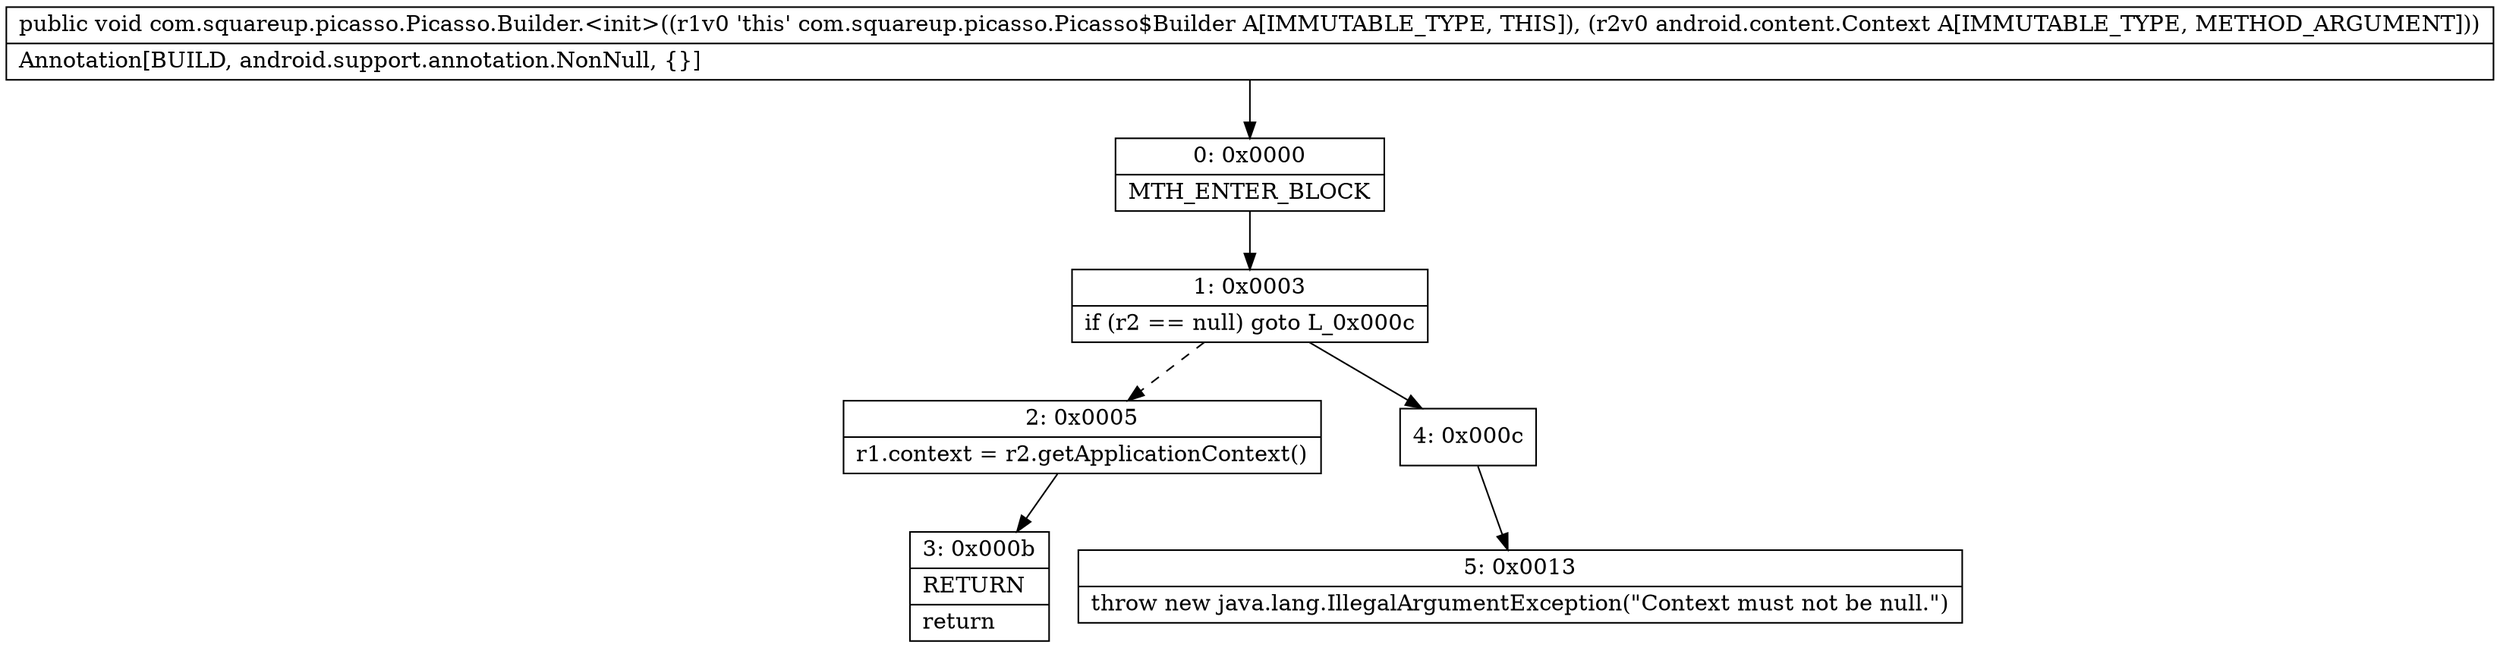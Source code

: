digraph "CFG forcom.squareup.picasso.Picasso.Builder.\<init\>(Landroid\/content\/Context;)V" {
Node_0 [shape=record,label="{0\:\ 0x0000|MTH_ENTER_BLOCK\l}"];
Node_1 [shape=record,label="{1\:\ 0x0003|if (r2 == null) goto L_0x000c\l}"];
Node_2 [shape=record,label="{2\:\ 0x0005|r1.context = r2.getApplicationContext()\l}"];
Node_3 [shape=record,label="{3\:\ 0x000b|RETURN\l|return\l}"];
Node_4 [shape=record,label="{4\:\ 0x000c}"];
Node_5 [shape=record,label="{5\:\ 0x0013|throw new java.lang.IllegalArgumentException(\"Context must not be null.\")\l}"];
MethodNode[shape=record,label="{public void com.squareup.picasso.Picasso.Builder.\<init\>((r1v0 'this' com.squareup.picasso.Picasso$Builder A[IMMUTABLE_TYPE, THIS]), (r2v0 android.content.Context A[IMMUTABLE_TYPE, METHOD_ARGUMENT]))  | Annotation[BUILD, android.support.annotation.NonNull, \{\}]\l}"];
MethodNode -> Node_0;
Node_0 -> Node_1;
Node_1 -> Node_2[style=dashed];
Node_1 -> Node_4;
Node_2 -> Node_3;
Node_4 -> Node_5;
}

